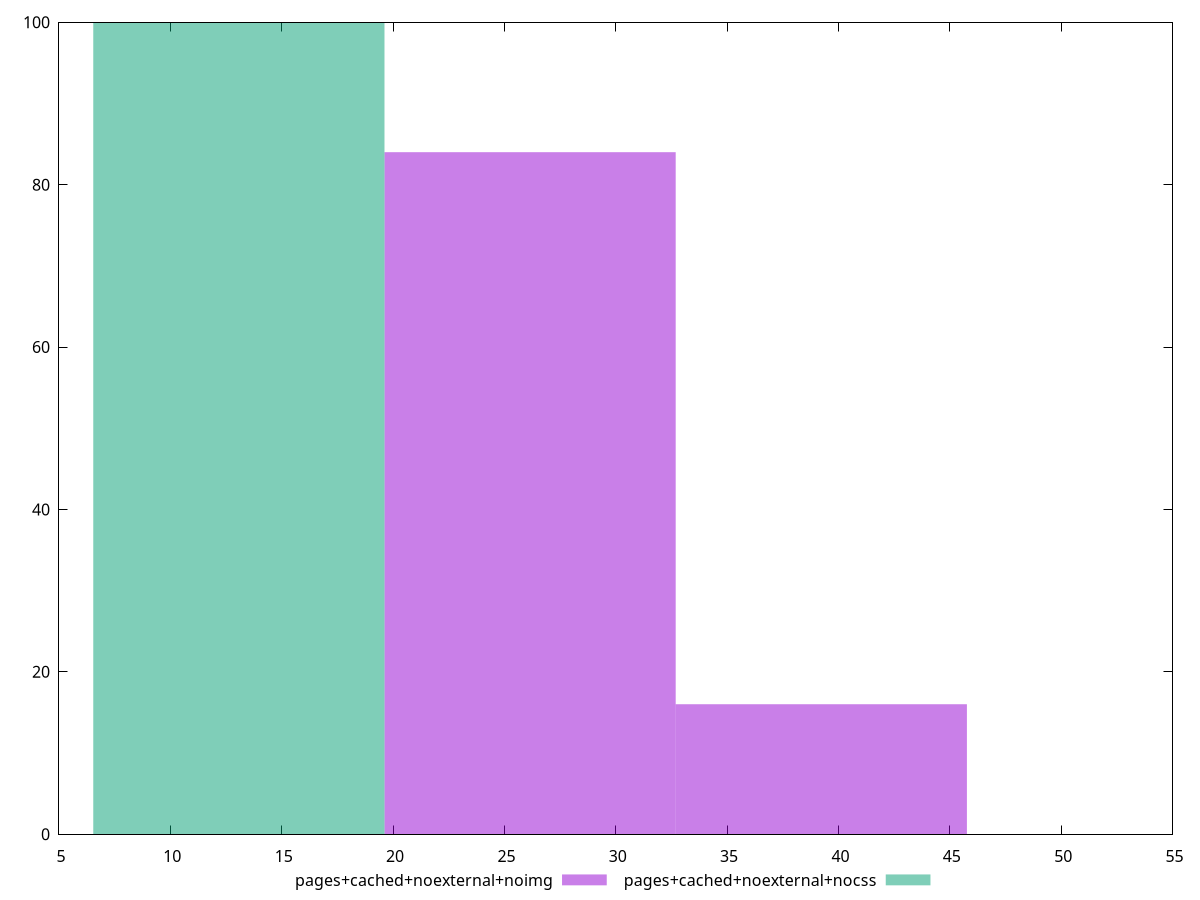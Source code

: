 reset
set terminal svg size 640, 500 enhanced background rgb 'white'
set output "report_00007_2020-12-11T15:55:29.892Z/max-potential-fid/comparison/histogram/8_vs_9.svg"

$pagesCachedNoexternalNoimg <<EOF
26.153246421003942 84
39.22986963150591 16
EOF

$pagesCachedNoexternalNocss <<EOF
13.076623210501971 100
EOF

set key outside below
set boxwidth 13.076623210501971
set yrange [0:100]
set style fill transparent solid 0.5 noborder

plot \
  $pagesCachedNoexternalNoimg title "pages+cached+noexternal+noimg" with boxes, \
  $pagesCachedNoexternalNocss title "pages+cached+noexternal+nocss" with boxes, \


reset